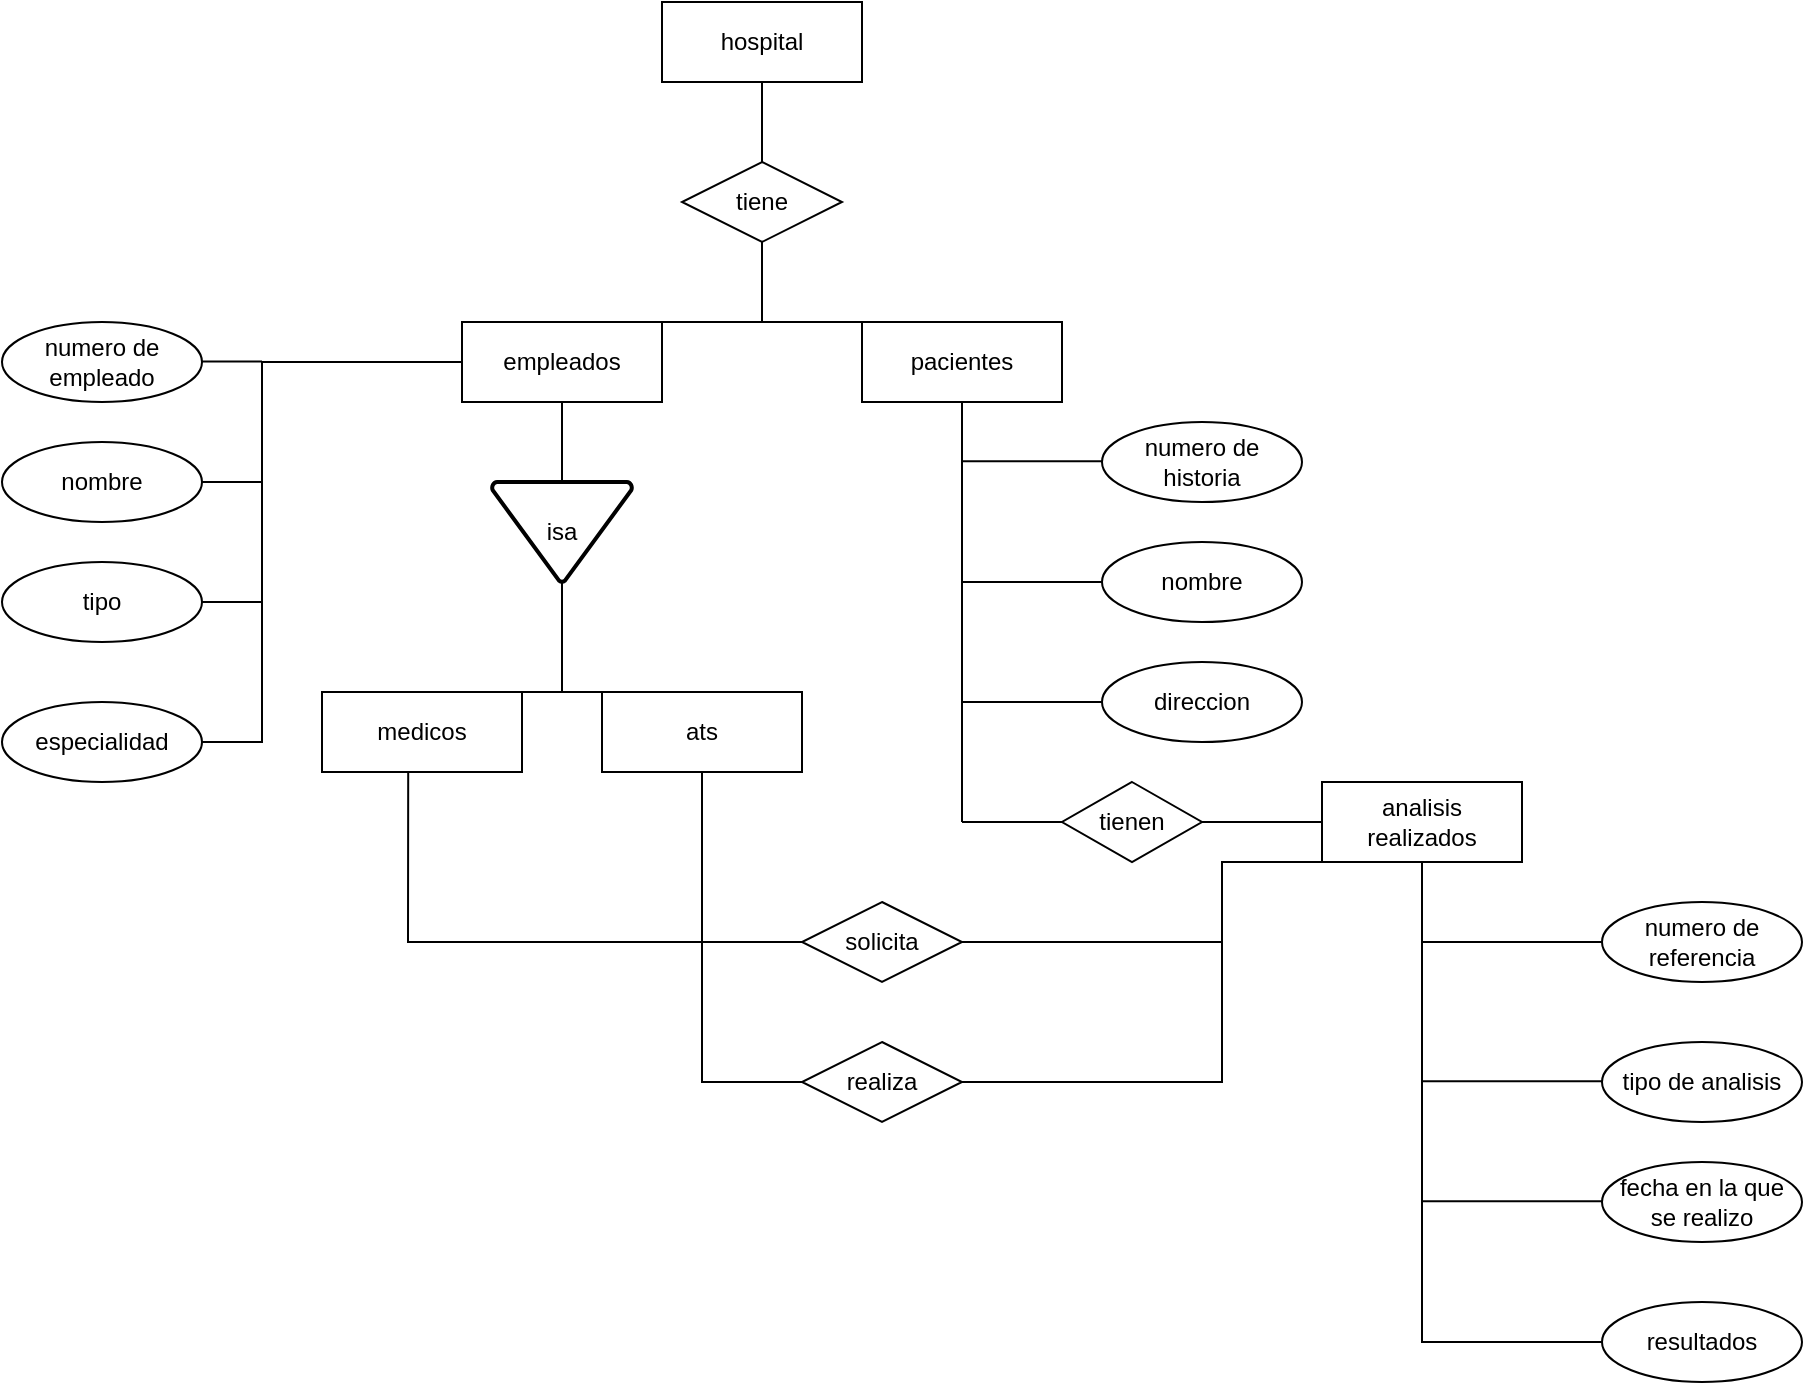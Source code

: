 <mxfile version="22.0.3" type="device">
  <diagram name="Página-1" id="BIXre_Zwl73qnecxeoHG">
    <mxGraphModel dx="1318" dy="570" grid="1" gridSize="10" guides="1" tooltips="1" connect="1" arrows="1" fold="1" page="1" pageScale="1" pageWidth="827" pageHeight="1169" math="0" shadow="0">
      <root>
        <mxCell id="0" />
        <mxCell id="1" parent="0" />
        <mxCell id="LPBL182a_VBmpUOOOvkt-2" value="hospital" style="whiteSpace=wrap;html=1;align=center;" parent="1" vertex="1">
          <mxGeometry x="210" y="220" width="100" height="40" as="geometry" />
        </mxCell>
        <mxCell id="LPBL182a_VBmpUOOOvkt-3" value="tiene" style="shape=rhombus;perimeter=rhombusPerimeter;whiteSpace=wrap;html=1;align=center;" parent="1" vertex="1">
          <mxGeometry x="220" y="300" width="80" height="40" as="geometry" />
        </mxCell>
        <mxCell id="LPBL182a_VBmpUOOOvkt-4" value="pacientes" style="whiteSpace=wrap;html=1;align=center;" parent="1" vertex="1">
          <mxGeometry x="310" y="380" width="100" height="40" as="geometry" />
        </mxCell>
        <mxCell id="LPBL182a_VBmpUOOOvkt-5" value="empleados" style="whiteSpace=wrap;html=1;align=center;" parent="1" vertex="1">
          <mxGeometry x="110" y="380" width="100" height="40" as="geometry" />
        </mxCell>
        <mxCell id="LPBL182a_VBmpUOOOvkt-6" value="" style="endArrow=none;html=1;rounded=0;entryX=0.5;entryY=1;entryDx=0;entryDy=0;exitX=0.5;exitY=0;exitDx=0;exitDy=0;" parent="1" source="LPBL182a_VBmpUOOOvkt-5" target="LPBL182a_VBmpUOOOvkt-3" edge="1">
          <mxGeometry relative="1" as="geometry">
            <mxPoint x="290" y="430" as="sourcePoint" />
            <mxPoint x="450" y="430" as="targetPoint" />
            <Array as="points">
              <mxPoint x="260" y="380" />
            </Array>
          </mxGeometry>
        </mxCell>
        <mxCell id="LPBL182a_VBmpUOOOvkt-7" value="" style="endArrow=none;html=1;rounded=0;exitX=0.5;exitY=0;exitDx=0;exitDy=0;" parent="1" source="LPBL182a_VBmpUOOOvkt-4" edge="1">
          <mxGeometry relative="1" as="geometry">
            <mxPoint x="170" y="390" as="sourcePoint" />
            <mxPoint x="260" y="340" as="targetPoint" />
            <Array as="points">
              <mxPoint x="260" y="380" />
            </Array>
          </mxGeometry>
        </mxCell>
        <mxCell id="LPBL182a_VBmpUOOOvkt-9" value="isa" style="strokeWidth=2;html=1;shape=mxgraph.flowchart.merge_or_storage;whiteSpace=wrap;" parent="1" vertex="1">
          <mxGeometry x="125" y="460" width="70" height="50" as="geometry" />
        </mxCell>
        <mxCell id="LPBL182a_VBmpUOOOvkt-10" value="medicos" style="whiteSpace=wrap;html=1;align=center;" parent="1" vertex="1">
          <mxGeometry x="40" y="565" width="100" height="40" as="geometry" />
        </mxCell>
        <mxCell id="LPBL182a_VBmpUOOOvkt-11" value="ats" style="whiteSpace=wrap;html=1;align=center;" parent="1" vertex="1">
          <mxGeometry x="180" y="565" width="100" height="40" as="geometry" />
        </mxCell>
        <mxCell id="LPBL182a_VBmpUOOOvkt-12" value="" style="endArrow=none;html=1;rounded=0;exitX=0.44;exitY=0;exitDx=0;exitDy=0;exitPerimeter=0;entryX=0.5;entryY=1;entryDx=0;entryDy=0;entryPerimeter=0;" parent="1" source="LPBL182a_VBmpUOOOvkt-10" target="LPBL182a_VBmpUOOOvkt-9" edge="1">
          <mxGeometry relative="1" as="geometry">
            <mxPoint x="80" y="430" as="sourcePoint" />
            <mxPoint x="240" y="430" as="targetPoint" />
            <Array as="points">
              <mxPoint x="160" y="565" />
            </Array>
          </mxGeometry>
        </mxCell>
        <mxCell id="LPBL182a_VBmpUOOOvkt-13" value="" style="endArrow=none;html=1;rounded=0;exitX=0.5;exitY=0;exitDx=0;exitDy=0;" parent="1" source="LPBL182a_VBmpUOOOvkt-11" edge="1">
          <mxGeometry relative="1" as="geometry">
            <mxPoint x="210" y="560" as="sourcePoint" />
            <mxPoint x="160" y="510" as="targetPoint" />
            <Array as="points">
              <mxPoint x="160" y="565" />
            </Array>
          </mxGeometry>
        </mxCell>
        <mxCell id="LPBL182a_VBmpUOOOvkt-14" value="" style="endArrow=none;html=1;rounded=0;exitX=0.5;exitY=0;exitDx=0;exitDy=0;exitPerimeter=0;entryX=0.5;entryY=1;entryDx=0;entryDy=0;" parent="1" source="LPBL182a_VBmpUOOOvkt-9" target="LPBL182a_VBmpUOOOvkt-5" edge="1">
          <mxGeometry relative="1" as="geometry">
            <mxPoint x="80" y="430" as="sourcePoint" />
            <mxPoint x="240" y="430" as="targetPoint" />
          </mxGeometry>
        </mxCell>
        <mxCell id="LPBL182a_VBmpUOOOvkt-15" value="" style="endArrow=none;html=1;rounded=0;entryX=0.5;entryY=1;entryDx=0;entryDy=0;exitX=0.5;exitY=0;exitDx=0;exitDy=0;" parent="1" source="LPBL182a_VBmpUOOOvkt-3" target="LPBL182a_VBmpUOOOvkt-2" edge="1">
          <mxGeometry relative="1" as="geometry">
            <mxPoint x="80" y="430" as="sourcePoint" />
            <mxPoint x="240" y="430" as="targetPoint" />
          </mxGeometry>
        </mxCell>
        <mxCell id="LPBL182a_VBmpUOOOvkt-16" value="numero de historia" style="ellipse;whiteSpace=wrap;html=1;align=center;" parent="1" vertex="1">
          <mxGeometry x="430" y="430" width="100" height="40" as="geometry" />
        </mxCell>
        <mxCell id="LPBL182a_VBmpUOOOvkt-17" value="nombre" style="ellipse;whiteSpace=wrap;html=1;align=center;" parent="1" vertex="1">
          <mxGeometry x="430" y="490" width="100" height="40" as="geometry" />
        </mxCell>
        <mxCell id="LPBL182a_VBmpUOOOvkt-18" value="direccion" style="ellipse;whiteSpace=wrap;html=1;align=center;" parent="1" vertex="1">
          <mxGeometry x="430" y="550" width="100" height="40" as="geometry" />
        </mxCell>
        <mxCell id="LPBL182a_VBmpUOOOvkt-19" value="numero de empleado" style="ellipse;whiteSpace=wrap;html=1;align=center;" parent="1" vertex="1">
          <mxGeometry x="-120" y="380" width="100" height="40" as="geometry" />
        </mxCell>
        <mxCell id="LPBL182a_VBmpUOOOvkt-21" value="nombre" style="ellipse;whiteSpace=wrap;html=1;align=center;" parent="1" vertex="1">
          <mxGeometry x="-120" y="440" width="100" height="40" as="geometry" />
        </mxCell>
        <mxCell id="LPBL182a_VBmpUOOOvkt-22" value="tipo" style="ellipse;whiteSpace=wrap;html=1;align=center;" parent="1" vertex="1">
          <mxGeometry x="-120" y="500" width="100" height="40" as="geometry" />
        </mxCell>
        <mxCell id="LPBL182a_VBmpUOOOvkt-23" value="especialidad" style="ellipse;whiteSpace=wrap;html=1;align=center;" parent="1" vertex="1">
          <mxGeometry x="-120" y="570" width="100" height="40" as="geometry" />
        </mxCell>
        <mxCell id="LPBL182a_VBmpUOOOvkt-24" value="" style="endArrow=none;html=1;rounded=0;entryX=0;entryY=0.5;entryDx=0;entryDy=0;exitX=1;exitY=0.5;exitDx=0;exitDy=0;" parent="1" source="LPBL182a_VBmpUOOOvkt-23" target="LPBL182a_VBmpUOOOvkt-5" edge="1">
          <mxGeometry relative="1" as="geometry">
            <mxPoint x="-210" y="620" as="sourcePoint" />
            <mxPoint x="-50" y="620" as="targetPoint" />
            <Array as="points">
              <mxPoint x="10" y="590" />
              <mxPoint x="10" y="400" />
            </Array>
          </mxGeometry>
        </mxCell>
        <mxCell id="LPBL182a_VBmpUOOOvkt-25" value="" style="endArrow=none;html=1;rounded=0;exitX=1;exitY=0.5;exitDx=0;exitDy=0;" parent="1" source="LPBL182a_VBmpUOOOvkt-22" edge="1">
          <mxGeometry relative="1" as="geometry">
            <mxPoint x="-210" y="620" as="sourcePoint" />
            <mxPoint x="10" y="520" as="targetPoint" />
          </mxGeometry>
        </mxCell>
        <mxCell id="LPBL182a_VBmpUOOOvkt-26" value="" style="endArrow=none;html=1;rounded=0;exitX=1;exitY=0.5;exitDx=0;exitDy=0;" parent="1" source="LPBL182a_VBmpUOOOvkt-21" edge="1">
          <mxGeometry relative="1" as="geometry">
            <mxPoint x="-130" y="410" as="sourcePoint" />
            <mxPoint x="10" y="460" as="targetPoint" />
          </mxGeometry>
        </mxCell>
        <mxCell id="LPBL182a_VBmpUOOOvkt-27" value="" style="endArrow=none;html=1;rounded=0;exitX=1;exitY=0.5;exitDx=0;exitDy=0;" parent="1" edge="1">
          <mxGeometry relative="1" as="geometry">
            <mxPoint x="-20" y="399.8" as="sourcePoint" />
            <mxPoint x="10" y="399.8" as="targetPoint" />
          </mxGeometry>
        </mxCell>
        <mxCell id="LPBL182a_VBmpUOOOvkt-29" value="" style="endArrow=none;html=1;rounded=0;entryX=0;entryY=0.5;entryDx=0;entryDy=0;" parent="1" edge="1">
          <mxGeometry relative="1" as="geometry">
            <mxPoint x="360" y="630" as="sourcePoint" />
            <mxPoint x="540" y="630" as="targetPoint" />
            <Array as="points">
              <mxPoint x="360" y="630" />
            </Array>
          </mxGeometry>
        </mxCell>
        <mxCell id="LPBL182a_VBmpUOOOvkt-30" value="" style="endArrow=none;html=1;rounded=0;entryX=0;entryY=0.5;entryDx=0;entryDy=0;" parent="1" target="LPBL182a_VBmpUOOOvkt-18" edge="1">
          <mxGeometry relative="1" as="geometry">
            <mxPoint x="360" y="570" as="sourcePoint" />
            <mxPoint x="570" y="600" as="targetPoint" />
          </mxGeometry>
        </mxCell>
        <mxCell id="LPBL182a_VBmpUOOOvkt-31" value="" style="endArrow=none;html=1;rounded=0;entryX=0;entryY=0.5;entryDx=0;entryDy=0;" parent="1" edge="1">
          <mxGeometry relative="1" as="geometry">
            <mxPoint x="360" y="510" as="sourcePoint" />
            <mxPoint x="430" y="510" as="targetPoint" />
          </mxGeometry>
        </mxCell>
        <mxCell id="LPBL182a_VBmpUOOOvkt-32" value="" style="endArrow=none;html=1;rounded=0;entryX=0;entryY=0.5;entryDx=0;entryDy=0;" parent="1" edge="1">
          <mxGeometry relative="1" as="geometry">
            <mxPoint x="360" y="449.66" as="sourcePoint" />
            <mxPoint x="430" y="449.66" as="targetPoint" />
          </mxGeometry>
        </mxCell>
        <mxCell id="LPBL182a_VBmpUOOOvkt-34" value="" style="endArrow=none;html=1;rounded=0;exitX=0.5;exitY=1;exitDx=0;exitDy=0;" parent="1" source="LPBL182a_VBmpUOOOvkt-4" edge="1">
          <mxGeometry relative="1" as="geometry">
            <mxPoint x="360" y="420" as="sourcePoint" />
            <mxPoint x="360" y="630" as="targetPoint" />
            <Array as="points" />
          </mxGeometry>
        </mxCell>
        <mxCell id="LPBL182a_VBmpUOOOvkt-33" value="tienen" style="shape=rhombus;perimeter=rhombusPerimeter;whiteSpace=wrap;html=1;align=center;" parent="1" vertex="1">
          <mxGeometry x="410" y="610" width="70" height="40" as="geometry" />
        </mxCell>
        <mxCell id="LPBL182a_VBmpUOOOvkt-35" value="analisis realizados" style="whiteSpace=wrap;html=1;align=center;" parent="1" vertex="1">
          <mxGeometry x="540" y="610" width="100" height="40" as="geometry" />
        </mxCell>
        <mxCell id="LPBL182a_VBmpUOOOvkt-36" value="numero de referencia" style="ellipse;whiteSpace=wrap;html=1;align=center;" parent="1" vertex="1">
          <mxGeometry x="680" y="670" width="100" height="40" as="geometry" />
        </mxCell>
        <mxCell id="LPBL182a_VBmpUOOOvkt-37" value="tipo de analisis" style="ellipse;whiteSpace=wrap;html=1;align=center;" parent="1" vertex="1">
          <mxGeometry x="680" y="740" width="100" height="40" as="geometry" />
        </mxCell>
        <mxCell id="LPBL182a_VBmpUOOOvkt-38" value="fecha en la que se realizo" style="ellipse;whiteSpace=wrap;html=1;align=center;" parent="1" vertex="1">
          <mxGeometry x="680" y="800" width="100" height="40" as="geometry" />
        </mxCell>
        <mxCell id="LPBL182a_VBmpUOOOvkt-43" value="resultados" style="ellipse;whiteSpace=wrap;html=1;align=center;" parent="1" vertex="1">
          <mxGeometry x="680" y="870" width="100" height="40" as="geometry" />
        </mxCell>
        <mxCell id="LPBL182a_VBmpUOOOvkt-49" value="" style="endArrow=none;html=1;rounded=0;exitX=0.5;exitY=1;exitDx=0;exitDy=0;entryX=0;entryY=0.5;entryDx=0;entryDy=0;" parent="1" edge="1" target="LPBL182a_VBmpUOOOvkt-43" source="LPBL182a_VBmpUOOOvkt-35">
          <mxGeometry relative="1" as="geometry">
            <mxPoint x="390" y="820" as="sourcePoint" />
            <mxPoint x="550" y="820" as="targetPoint" />
            <Array as="points">
              <mxPoint x="590" y="890" />
            </Array>
          </mxGeometry>
        </mxCell>
        <mxCell id="jexFp5Cm1mpvxQ8ohiIr-1" value="" style="endArrow=none;html=1;rounded=0;entryX=0;entryY=0.5;entryDx=0;entryDy=0;" edge="1" parent="1" target="LPBL182a_VBmpUOOOvkt-36">
          <mxGeometry relative="1" as="geometry">
            <mxPoint x="590" y="690" as="sourcePoint" />
            <mxPoint x="750" y="810" as="targetPoint" />
          </mxGeometry>
        </mxCell>
        <mxCell id="jexFp5Cm1mpvxQ8ohiIr-2" value="" style="endArrow=none;html=1;rounded=0;entryX=0;entryY=0.5;entryDx=0;entryDy=0;" edge="1" parent="1">
          <mxGeometry relative="1" as="geometry">
            <mxPoint x="590" y="759.66" as="sourcePoint" />
            <mxPoint x="680" y="759.66" as="targetPoint" />
          </mxGeometry>
        </mxCell>
        <mxCell id="jexFp5Cm1mpvxQ8ohiIr-3" value="" style="endArrow=none;html=1;rounded=0;entryX=0;entryY=0.5;entryDx=0;entryDy=0;" edge="1" parent="1">
          <mxGeometry relative="1" as="geometry">
            <mxPoint x="590" y="819.66" as="sourcePoint" />
            <mxPoint x="680" y="819.66" as="targetPoint" />
          </mxGeometry>
        </mxCell>
        <mxCell id="jexFp5Cm1mpvxQ8ohiIr-6" value="solicita" style="shape=rhombus;perimeter=rhombusPerimeter;whiteSpace=wrap;html=1;align=center;" vertex="1" parent="1">
          <mxGeometry x="280" y="670" width="80" height="40" as="geometry" />
        </mxCell>
        <mxCell id="jexFp5Cm1mpvxQ8ohiIr-7" value="realiza" style="shape=rhombus;perimeter=rhombusPerimeter;whiteSpace=wrap;html=1;align=center;" vertex="1" parent="1">
          <mxGeometry x="280" y="740" width="80" height="40" as="geometry" />
        </mxCell>
        <mxCell id="jexFp5Cm1mpvxQ8ohiIr-8" value="" style="endArrow=none;html=1;rounded=0;exitX=0.431;exitY=1.002;exitDx=0;exitDy=0;exitPerimeter=0;entryX=0;entryY=0.5;entryDx=0;entryDy=0;" edge="1" parent="1" source="LPBL182a_VBmpUOOOvkt-10" target="jexFp5Cm1mpvxQ8ohiIr-6">
          <mxGeometry relative="1" as="geometry">
            <mxPoint x="220" y="870" as="sourcePoint" />
            <mxPoint x="380" y="870" as="targetPoint" />
            <Array as="points">
              <mxPoint x="83" y="690" />
            </Array>
          </mxGeometry>
        </mxCell>
        <mxCell id="jexFp5Cm1mpvxQ8ohiIr-9" value="" style="endArrow=none;html=1;rounded=0;exitX=1;exitY=0.5;exitDx=0;exitDy=0;" edge="1" parent="1" source="jexFp5Cm1mpvxQ8ohiIr-6">
          <mxGeometry relative="1" as="geometry">
            <mxPoint x="220" y="670" as="sourcePoint" />
            <mxPoint x="590" y="650" as="targetPoint" />
            <Array as="points">
              <mxPoint x="490" y="690" />
              <mxPoint x="490" y="650" />
            </Array>
          </mxGeometry>
        </mxCell>
        <mxCell id="jexFp5Cm1mpvxQ8ohiIr-10" value="" style="endArrow=none;html=1;rounded=0;exitX=0.5;exitY=1;exitDx=0;exitDy=0;entryX=0;entryY=0.5;entryDx=0;entryDy=0;" edge="1" parent="1" source="LPBL182a_VBmpUOOOvkt-11" target="jexFp5Cm1mpvxQ8ohiIr-7">
          <mxGeometry relative="1" as="geometry">
            <mxPoint x="220" y="740" as="sourcePoint" />
            <mxPoint x="380" y="740" as="targetPoint" />
            <Array as="points">
              <mxPoint x="230" y="760" />
            </Array>
          </mxGeometry>
        </mxCell>
        <mxCell id="jexFp5Cm1mpvxQ8ohiIr-11" value="" style="endArrow=none;html=1;rounded=0;exitX=1;exitY=0.5;exitDx=0;exitDy=0;entryX=0.5;entryY=1;entryDx=0;entryDy=0;" edge="1" parent="1" source="jexFp5Cm1mpvxQ8ohiIr-7" target="LPBL182a_VBmpUOOOvkt-35">
          <mxGeometry relative="1" as="geometry">
            <mxPoint x="220" y="740" as="sourcePoint" />
            <mxPoint x="380" y="740" as="targetPoint" />
            <Array as="points">
              <mxPoint x="490" y="760" />
              <mxPoint x="490" y="650" />
            </Array>
          </mxGeometry>
        </mxCell>
      </root>
    </mxGraphModel>
  </diagram>
</mxfile>
